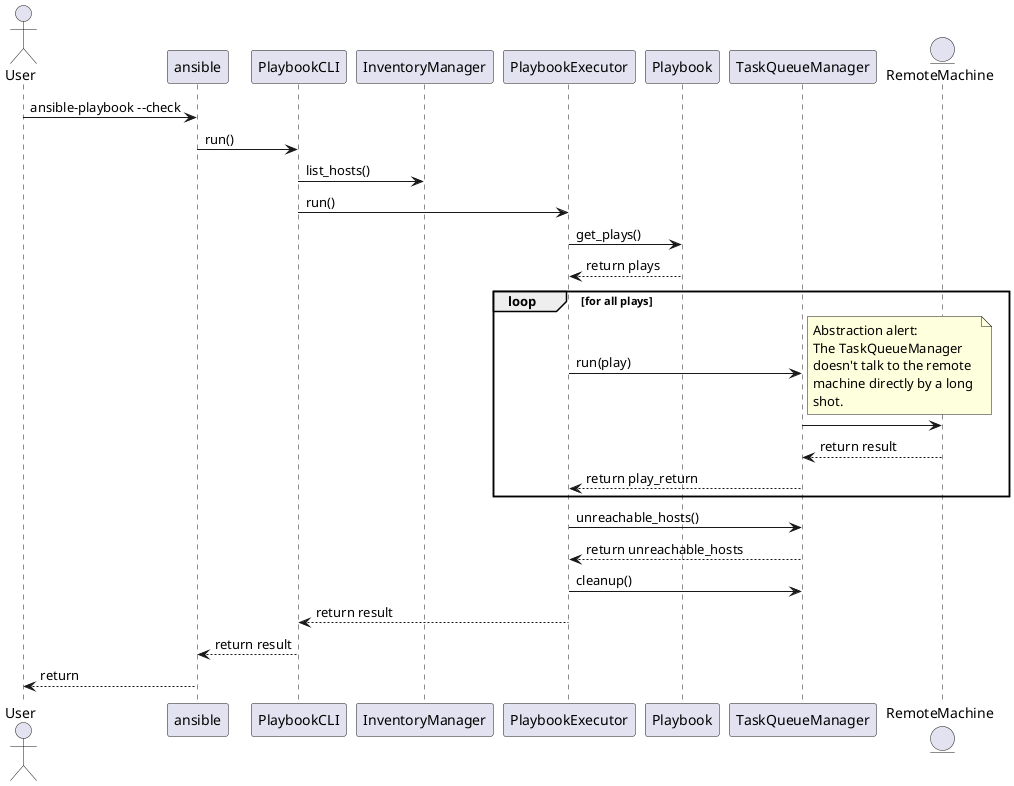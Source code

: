 @startuml
actor User
User->ansible:ansible-playbook --check
ansible->PlaybookCLI: run()
PlaybookCLI->InventoryManager: list_hosts()
PlaybookCLI->PlaybookExecutor:run()
PlaybookExecutor->Playbook:get_plays()
Playbook-->PlaybookExecutor: return plays
loop for all plays
    PlaybookExecutor->TaskQueueManager:run(play)
    entity RemoteMachine
    note right: Abstraction alert: \nThe TaskQueueManager \ndoesn't talk to the remote \nmachine directly by a long \nshot.
    TaskQueueManager->RemoteMachine
    RemoteMachine-->TaskQueueManager: return result
    TaskQueueManager-->PlaybookExecutor: return play_return
end
PlaybookExecutor->TaskQueueManager: unreachable_hosts()
TaskQueueManager-->PlaybookExecutor: return unreachable_hosts
PlaybookExecutor->TaskQueueManager: cleanup()
PlaybookExecutor-->PlaybookCLI: return result
PlaybookCLI-->ansible: return result
ansible-->User: return

@enduml